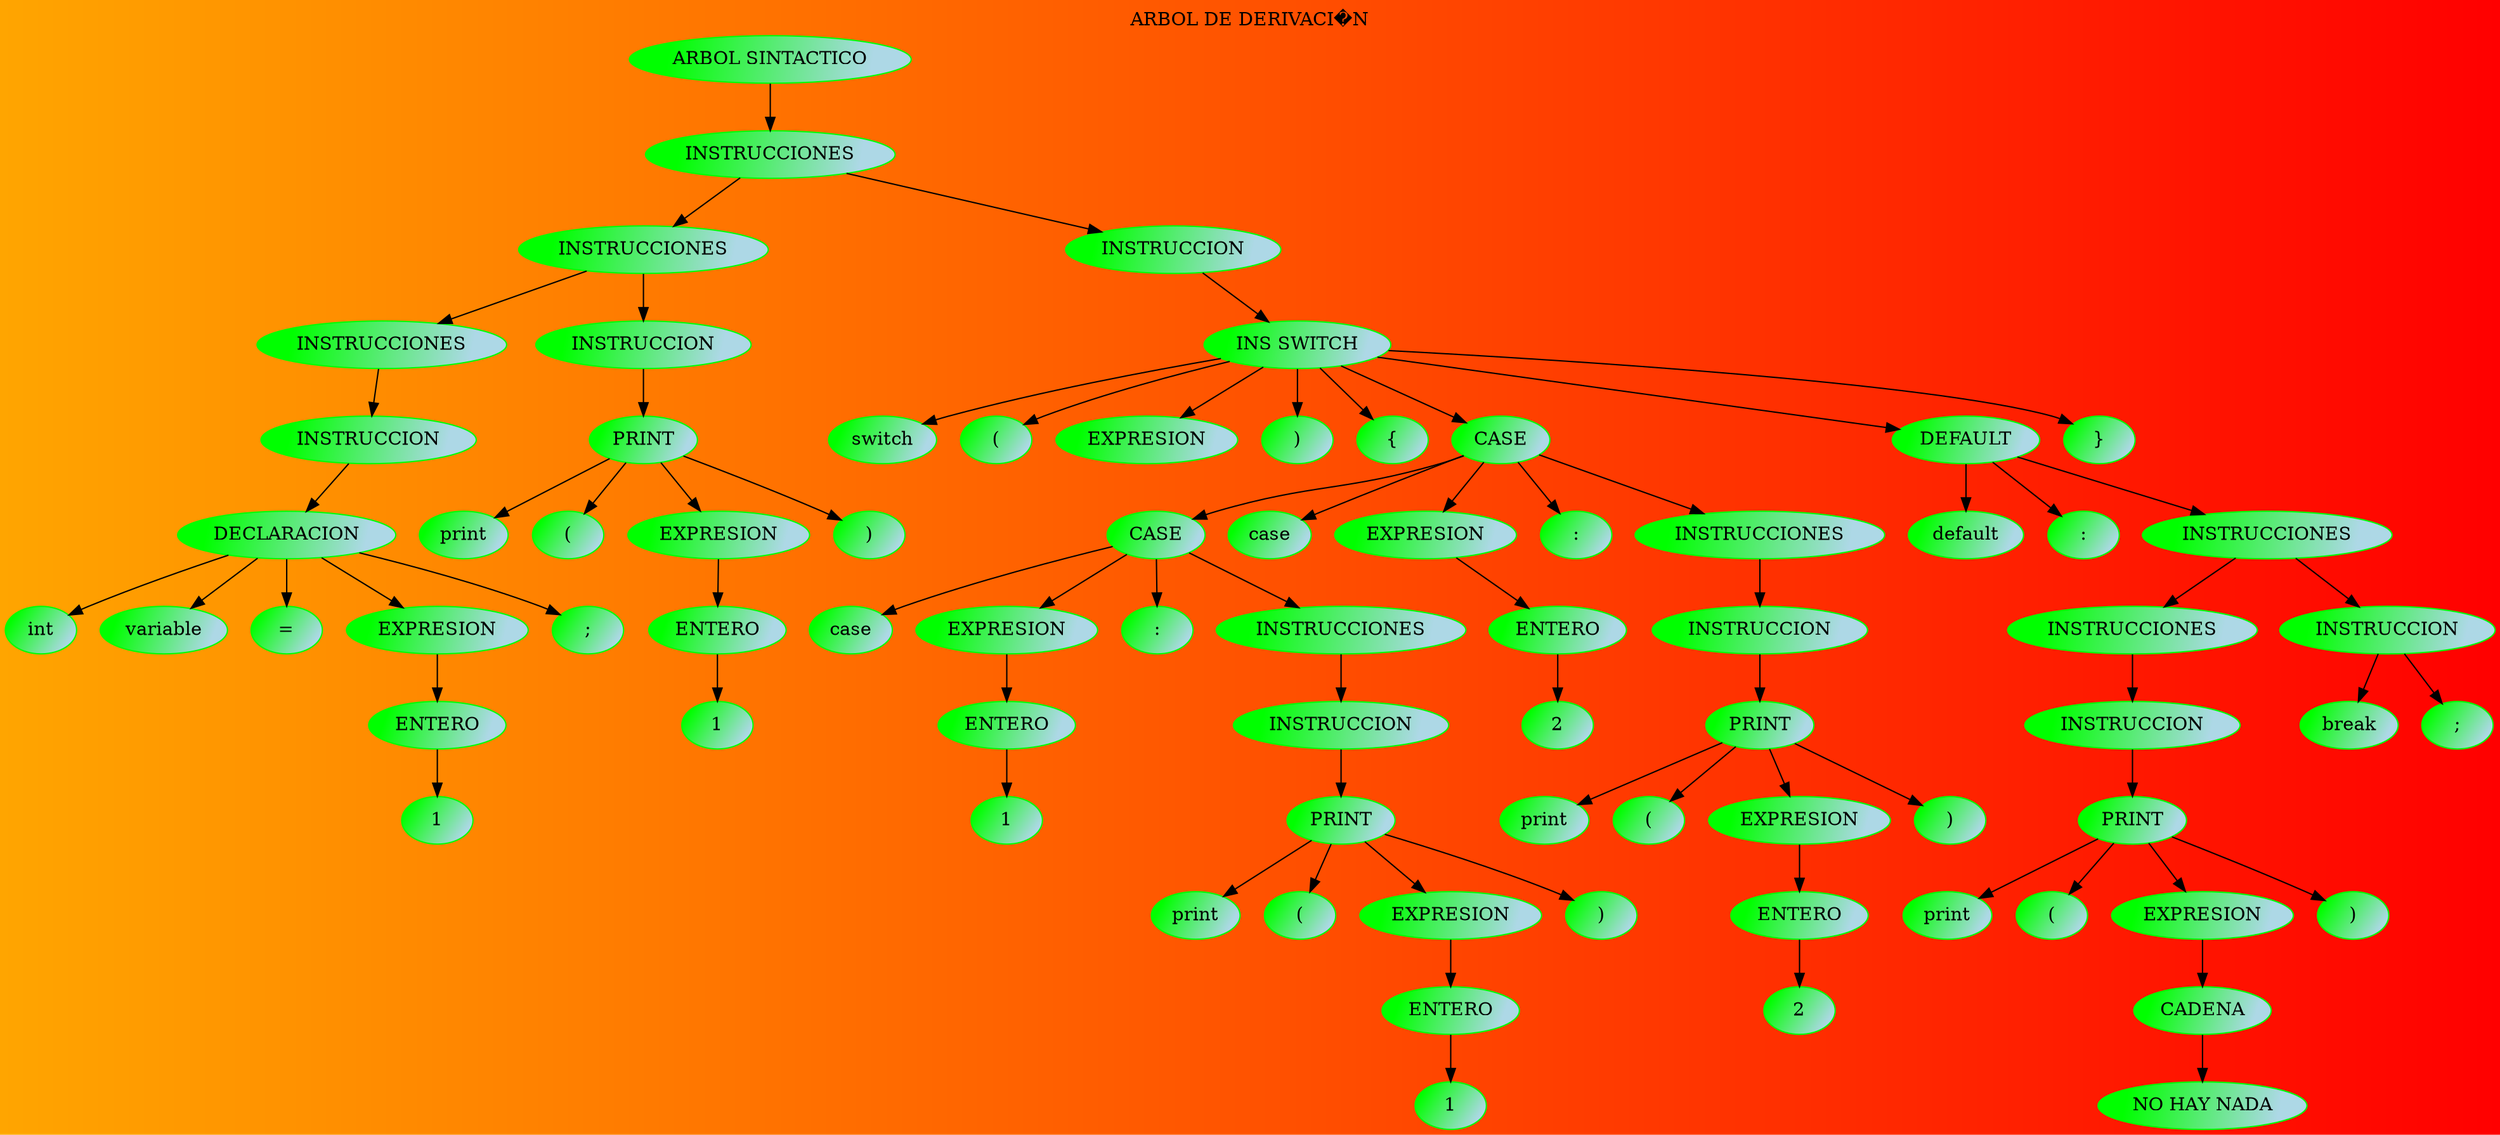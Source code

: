 digraph G {

layout=dot     
fontcolor="black"   
label="ARBOL DE DERIVACI�N"      
labelloc = "t"  
bgcolor="orange:red"      
edge [weight=1000 color=black ]  
node [shape=ellipse style="filled"  color="green:lightblue" gradientangle="315"]   node_0[label="ARBOL SINTACTICO"]
node_1[label="INSTRUCCIONES"]
node_2[label="INSTRUCCIONES"]
node_3[label="INSTRUCCIONES"]
node_4[label="INSTRUCCION"]
node_5[label="DECLARACION"]
node_6[label="int"]
node_7[label="variable"]
node_8[label="="]
node_9[label="EXPRESION"]
node_10[label="ENTERO"]
node_11[label="1"]
node_12[label=";"]
node_13[label="INSTRUCCION"]
node_14[label="PRINT"]
node_15[label="print"]
node_16[label="("]
node_17[label="EXPRESION"]
node_18[label="ENTERO"]
node_19[label="1"]
node_20[label=")"]
node_21[label="INSTRUCCION"]
node_22[label="INS SWITCH"]
node_23[label="switch"]
node_24[label="("]
node_25[label="EXPRESION"]
node_26[label=")"]
node_27[label="{"]
node_28[label="CASE"]
node_29[label="CASE"]
node_30[label="case"]
node_31[label="EXPRESION"]
node_32[label="ENTERO"]
node_33[label="1"]
node_34[label=":"]
node_35[label="INSTRUCCIONES"]
node_36[label="INSTRUCCION"]
node_37[label="PRINT"]
node_38[label="print"]
node_39[label="("]
node_40[label="EXPRESION"]
node_41[label="ENTERO"]
node_42[label="1"]
node_43[label=")"]
node_44[label="case"]
node_45[label="EXPRESION"]
node_46[label="ENTERO"]
node_47[label="2"]
node_48[label=":"]
node_49[label="INSTRUCCIONES"]
node_50[label="INSTRUCCION"]
node_51[label="PRINT"]
node_52[label="print"]
node_53[label="("]
node_54[label="EXPRESION"]
node_55[label="ENTERO"]
node_56[label="2"]
node_57[label=")"]
node_58[label="DEFAULT"]
node_59[label="default"]
node_60[label=":"]
node_61[label="INSTRUCCIONES"]
node_62[label="INSTRUCCIONES"]
node_63[label="INSTRUCCION"]
node_64[label="PRINT"]
node_65[label="print"]
node_66[label="("]
node_67[label="EXPRESION"]
node_68[label="CADENA"]
node_69[label="NO HAY NADA"]
node_70[label=")"]
node_71[label="INSTRUCCION"]
node_72[label="break"]
node_73[label=";"]
node_74[label="}"]

node_0->node_1
node_1->node_2
node_2->node_3
node_3->node_4
node_4->node_5
node_5->node_6
node_5->node_7
node_5->node_8
node_5->node_9
node_9->node_10
node_10->node_11
node_5->node_12
node_2->node_13
node_13->node_14
node_14->node_15
node_14->node_16
node_14->node_17
node_17->node_18
node_18->node_19
node_14->node_20
node_1->node_21
node_21->node_22
node_22->node_23
node_22->node_24
node_22->node_25
node_22->node_26
node_22->node_27
node_22->node_28
node_28->node_29
node_29->node_30
node_29->node_31
node_31->node_32
node_32->node_33
node_29->node_34
node_29->node_35
node_35->node_36
node_36->node_37
node_37->node_38
node_37->node_39
node_37->node_40
node_40->node_41
node_41->node_42
node_37->node_43
node_28->node_44
node_28->node_45
node_45->node_46
node_46->node_47
node_28->node_48
node_28->node_49
node_49->node_50
node_50->node_51
node_51->node_52
node_51->node_53
node_51->node_54
node_54->node_55
node_55->node_56
node_51->node_57
node_22->node_58
node_58->node_59
node_58->node_60
node_58->node_61
node_61->node_62
node_62->node_63
node_63->node_64
node_64->node_65
node_64->node_66
node_64->node_67
node_67->node_68
node_68->node_69
node_64->node_70
node_61->node_71
node_71->node_72
node_71->node_73
node_22->node_74

}